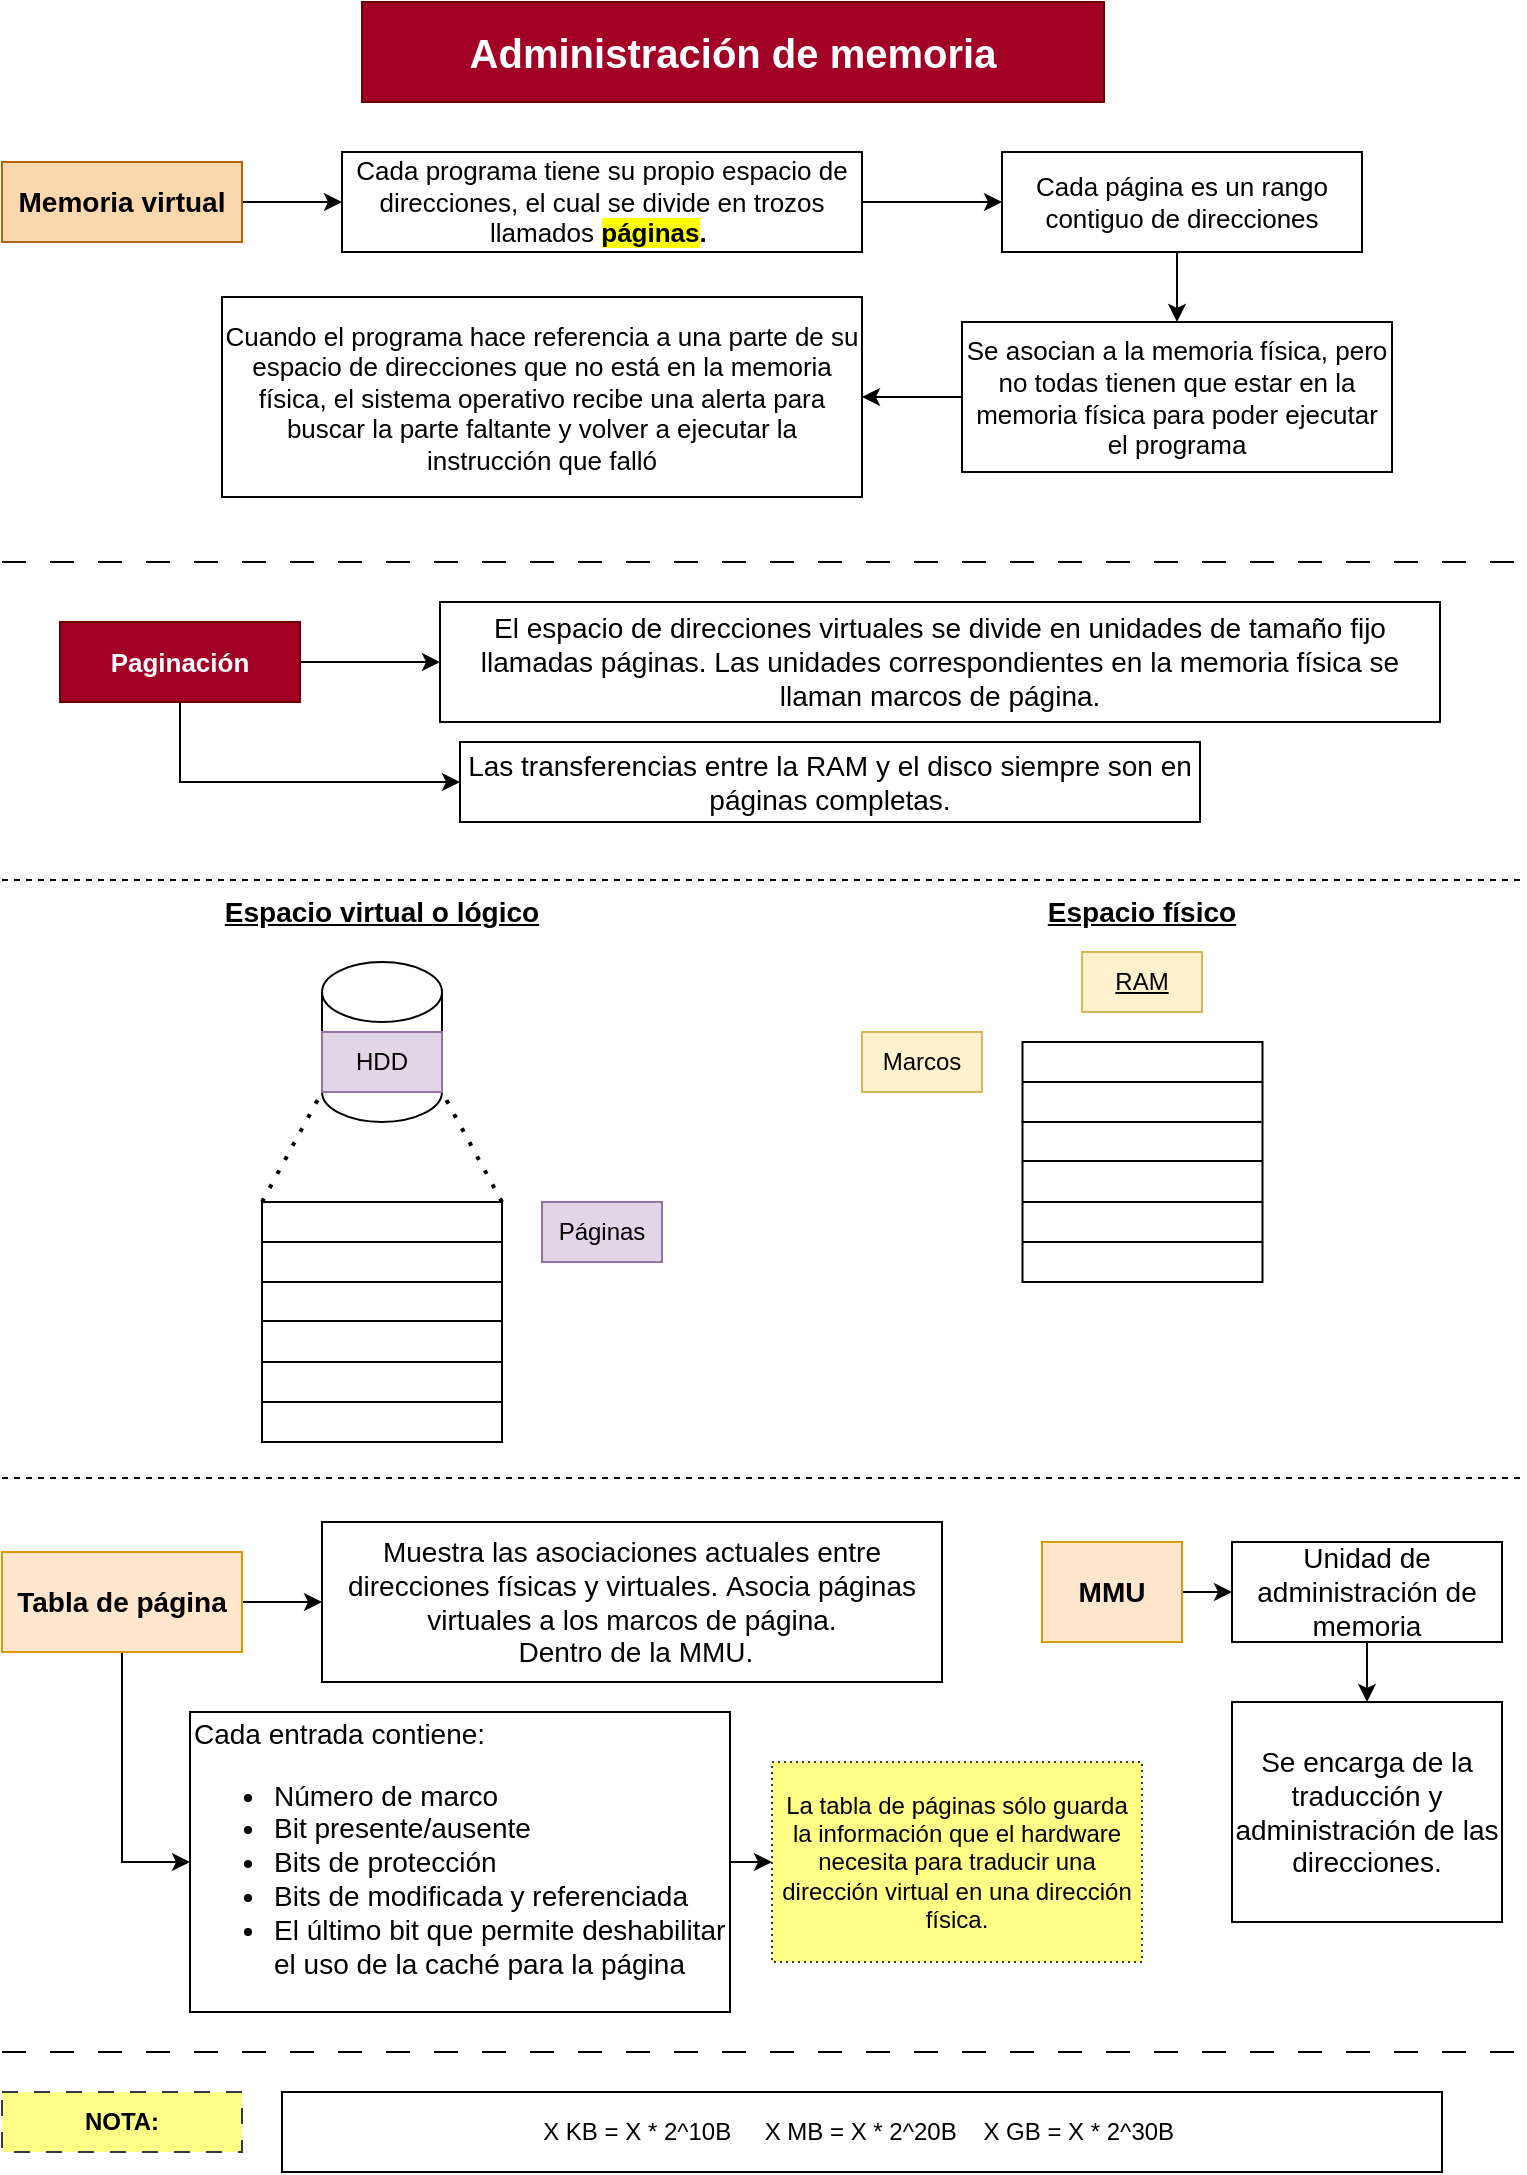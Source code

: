 <mxfile version="21.3.2" type="github" pages="3">
  <diagram name="Página-1" id="Nm0uC9RnBJCZ1rB6JZC-">
    <mxGraphModel dx="839" dy="492" grid="1" gridSize="10" guides="1" tooltips="1" connect="1" arrows="1" fold="1" page="1" pageScale="1" pageWidth="827" pageHeight="1169" math="0" shadow="0">
      <root>
        <mxCell id="0" />
        <mxCell id="1" parent="0" />
        <mxCell id="eljkDkrcAiI4HZhlrct5-1" value="&lt;font style=&quot;font-size: 20px;&quot;&gt;&lt;b style=&quot;font-size: 20px;&quot;&gt;&lt;span style=&quot;font-size: 20px;&quot;&gt;Administración de memoria&lt;/span&gt;&lt;/b&gt;&lt;/font&gt;" style="text;html=1;strokeColor=#6F0000;fillColor=#a20025;align=center;verticalAlign=middle;whiteSpace=wrap;rounded=0;fontColor=#ffffff;fontSize=20;" parent="1" vertex="1">
          <mxGeometry x="220" y="40" width="371" height="50" as="geometry" />
        </mxCell>
        <mxCell id="eljkDkrcAiI4HZhlrct5-4" style="edgeStyle=orthogonalEdgeStyle;rounded=0;orthogonalLoop=1;jettySize=auto;html=1;exitX=1;exitY=0.5;exitDx=0;exitDy=0;" parent="1" source="eljkDkrcAiI4HZhlrct5-2" target="eljkDkrcAiI4HZhlrct5-3" edge="1">
          <mxGeometry relative="1" as="geometry" />
        </mxCell>
        <mxCell id="eljkDkrcAiI4HZhlrct5-2" value="Memoria virtual" style="rounded=0;whiteSpace=wrap;html=1;fillColor=#fad7ac;strokeColor=#b46504;fontSize=14;fontStyle=1" parent="1" vertex="1">
          <mxGeometry x="40" y="120" width="120" height="40" as="geometry" />
        </mxCell>
        <mxCell id="s4GA2nrKIdpl0DyFK8-1-7" style="edgeStyle=orthogonalEdgeStyle;rounded=0;orthogonalLoop=1;jettySize=auto;html=1;exitX=1;exitY=0.5;exitDx=0;exitDy=0;" edge="1" parent="1" source="eljkDkrcAiI4HZhlrct5-3" target="m4izKbtvh7duc2V27hQV-2">
          <mxGeometry relative="1" as="geometry" />
        </mxCell>
        <mxCell id="eljkDkrcAiI4HZhlrct5-3" value="Cada programa tiene su propio espacio de direcciones, el cual se divide en trozos llamados &lt;b style=&quot;font-size: 13px;&quot;&gt;&lt;span style=&quot;background-color: rgb(255, 255, 0); font-size: 13px;&quot;&gt;páginas&lt;/span&gt;.&lt;/b&gt;&amp;nbsp;" style="rounded=0;whiteSpace=wrap;html=1;fontSize=13;" parent="1" vertex="1">
          <mxGeometry x="210" y="115" width="260" height="50" as="geometry" />
        </mxCell>
        <mxCell id="m4izKbtvh7duc2V27hQV-1" value="Cuando el programa hace referencia a una parte de su espacio de direcciones que &lt;span class=&quot;fontstyle2&quot; style=&quot;font-size: 13px;&quot;&gt;no &lt;/span&gt;&lt;span class=&quot;fontstyle0&quot; style=&quot;font-size: 13px;&quot;&gt;está en la memoria física, el sistema operativo recibe una alerta para buscar la parte faltante y volver a ejecutar la instrucción que falló&lt;/span&gt; " style="rounded=0;whiteSpace=wrap;html=1;fontSize=13;" vertex="1" parent="1">
          <mxGeometry x="150" y="187.5" width="320" height="100" as="geometry" />
        </mxCell>
        <mxCell id="s4GA2nrKIdpl0DyFK8-1-8" style="edgeStyle=orthogonalEdgeStyle;rounded=0;orthogonalLoop=1;jettySize=auto;html=1;exitX=0.5;exitY=1;exitDx=0;exitDy=0;entryX=0.5;entryY=0;entryDx=0;entryDy=0;" edge="1" parent="1" source="m4izKbtvh7duc2V27hQV-2" target="m4izKbtvh7duc2V27hQV-4">
          <mxGeometry relative="1" as="geometry" />
        </mxCell>
        <mxCell id="m4izKbtvh7duc2V27hQV-2" value="Cada página es un rango contiguo de direcciones &lt;br style=&quot;font-size: 13px;&quot;&gt;" style="rounded=0;whiteSpace=wrap;html=1;fontSize=13;" vertex="1" parent="1">
          <mxGeometry x="540" y="115" width="180" height="50" as="geometry" />
        </mxCell>
        <mxCell id="s4GA2nrKIdpl0DyFK8-1-9" style="edgeStyle=orthogonalEdgeStyle;rounded=0;orthogonalLoop=1;jettySize=auto;html=1;exitX=0;exitY=0.5;exitDx=0;exitDy=0;entryX=1;entryY=0.5;entryDx=0;entryDy=0;" edge="1" parent="1" source="m4izKbtvh7duc2V27hQV-4" target="m4izKbtvh7duc2V27hQV-1">
          <mxGeometry relative="1" as="geometry" />
        </mxCell>
        <mxCell id="m4izKbtvh7duc2V27hQV-4" value="Se asocian a la memoria física, pero no todas tienen que estar en la memoria física para poder ejecutar el programa " style="rounded=0;whiteSpace=wrap;html=1;fontSize=13;" vertex="1" parent="1">
          <mxGeometry x="520" y="200" width="215" height="75" as="geometry" />
        </mxCell>
        <mxCell id="sJCHCwhLiSYqByzaOlav-3" value="" style="shape=cylinder3;whiteSpace=wrap;html=1;boundedLbl=1;backgroundOutline=1;size=15;" vertex="1" parent="1">
          <mxGeometry x="200" y="520" width="60" height="80" as="geometry" />
        </mxCell>
        <mxCell id="sJCHCwhLiSYqByzaOlav-4" value="" style="endArrow=none;dashed=1;html=1;dashPattern=1 3;strokeWidth=2;rounded=0;" edge="1" parent="1">
          <mxGeometry width="50" height="50" relative="1" as="geometry">
            <mxPoint x="170" y="640" as="sourcePoint" />
            <mxPoint x="200" y="585" as="targetPoint" />
          </mxGeometry>
        </mxCell>
        <mxCell id="sJCHCwhLiSYqByzaOlav-5" value="" style="endArrow=none;dashed=1;html=1;dashPattern=1 3;strokeWidth=2;rounded=0;" edge="1" parent="1">
          <mxGeometry width="50" height="50" relative="1" as="geometry">
            <mxPoint x="290" y="640" as="sourcePoint" />
            <mxPoint x="260" y="585" as="targetPoint" />
          </mxGeometry>
        </mxCell>
        <mxCell id="sJCHCwhLiSYqByzaOlav-6" value="" style="whiteSpace=wrap;html=1;aspect=fixed;" vertex="1" parent="1">
          <mxGeometry x="170" y="640" width="120" height="120" as="geometry" />
        </mxCell>
        <mxCell id="sJCHCwhLiSYqByzaOlav-7" value="" style="endArrow=none;html=1;rounded=0;" edge="1" parent="1">
          <mxGeometry width="50" height="50" relative="1" as="geometry">
            <mxPoint x="170" y="660" as="sourcePoint" />
            <mxPoint x="290" y="660" as="targetPoint" />
          </mxGeometry>
        </mxCell>
        <mxCell id="sJCHCwhLiSYqByzaOlav-8" value="" style="endArrow=none;html=1;rounded=0;" edge="1" parent="1">
          <mxGeometry width="50" height="50" relative="1" as="geometry">
            <mxPoint x="169.5" y="680" as="sourcePoint" />
            <mxPoint x="289.5" y="680" as="targetPoint" />
          </mxGeometry>
        </mxCell>
        <mxCell id="sJCHCwhLiSYqByzaOlav-9" value="" style="endArrow=none;html=1;rounded=0;" edge="1" parent="1">
          <mxGeometry width="50" height="50" relative="1" as="geometry">
            <mxPoint x="170" y="699.5" as="sourcePoint" />
            <mxPoint x="290" y="699.5" as="targetPoint" />
          </mxGeometry>
        </mxCell>
        <mxCell id="sJCHCwhLiSYqByzaOlav-10" value="" style="endArrow=none;html=1;rounded=0;" edge="1" parent="1">
          <mxGeometry width="50" height="50" relative="1" as="geometry">
            <mxPoint x="170" y="720" as="sourcePoint" />
            <mxPoint x="290" y="720" as="targetPoint" />
          </mxGeometry>
        </mxCell>
        <mxCell id="sJCHCwhLiSYqByzaOlav-11" value="" style="endArrow=none;html=1;rounded=0;" edge="1" parent="1">
          <mxGeometry width="50" height="50" relative="1" as="geometry">
            <mxPoint x="170" y="740" as="sourcePoint" />
            <mxPoint x="290" y="740" as="targetPoint" />
          </mxGeometry>
        </mxCell>
        <mxCell id="sJCHCwhLiSYqByzaOlav-12" value="HDD" style="text;html=1;strokeColor=#9673a6;fillColor=#e1d5e7;align=center;verticalAlign=middle;whiteSpace=wrap;rounded=0;" vertex="1" parent="1">
          <mxGeometry x="200" y="555" width="60" height="30" as="geometry" />
        </mxCell>
        <mxCell id="sJCHCwhLiSYqByzaOlav-13" value="Espacio virtual o lógico" style="text;html=1;strokeColor=none;fillColor=none;align=center;verticalAlign=middle;whiteSpace=wrap;rounded=0;fontSize=14;fontStyle=5" vertex="1" parent="1">
          <mxGeometry x="150" y="480" width="160" height="30" as="geometry" />
        </mxCell>
        <mxCell id="sJCHCwhLiSYqByzaOlav-15" value="Espacio físico" style="text;html=1;strokeColor=none;fillColor=none;align=center;verticalAlign=middle;whiteSpace=wrap;rounded=0;fontSize=14;fontStyle=5" vertex="1" parent="1">
          <mxGeometry x="530" y="480" width="160" height="30" as="geometry" />
        </mxCell>
        <mxCell id="sJCHCwhLiSYqByzaOlav-16" value="" style="whiteSpace=wrap;html=1;aspect=fixed;" vertex="1" parent="1">
          <mxGeometry x="550.25" y="560" width="120" height="120" as="geometry" />
        </mxCell>
        <mxCell id="sJCHCwhLiSYqByzaOlav-17" value="" style="endArrow=none;html=1;rounded=0;" edge="1" parent="1">
          <mxGeometry width="50" height="50" relative="1" as="geometry">
            <mxPoint x="550.25" y="580" as="sourcePoint" />
            <mxPoint x="670.25" y="580" as="targetPoint" />
          </mxGeometry>
        </mxCell>
        <mxCell id="sJCHCwhLiSYqByzaOlav-18" value="" style="endArrow=none;html=1;rounded=0;" edge="1" parent="1">
          <mxGeometry width="50" height="50" relative="1" as="geometry">
            <mxPoint x="549.75" y="600" as="sourcePoint" />
            <mxPoint x="669.75" y="600" as="targetPoint" />
          </mxGeometry>
        </mxCell>
        <mxCell id="sJCHCwhLiSYqByzaOlav-19" value="" style="endArrow=none;html=1;rounded=0;" edge="1" parent="1">
          <mxGeometry width="50" height="50" relative="1" as="geometry">
            <mxPoint x="550.25" y="619.5" as="sourcePoint" />
            <mxPoint x="670.25" y="619.5" as="targetPoint" />
          </mxGeometry>
        </mxCell>
        <mxCell id="sJCHCwhLiSYqByzaOlav-20" value="" style="endArrow=none;html=1;rounded=0;" edge="1" parent="1">
          <mxGeometry width="50" height="50" relative="1" as="geometry">
            <mxPoint x="550.25" y="640" as="sourcePoint" />
            <mxPoint x="670.25" y="640" as="targetPoint" />
          </mxGeometry>
        </mxCell>
        <mxCell id="sJCHCwhLiSYqByzaOlav-21" value="" style="endArrow=none;html=1;rounded=0;" edge="1" parent="1">
          <mxGeometry width="50" height="50" relative="1" as="geometry">
            <mxPoint x="550.25" y="660" as="sourcePoint" />
            <mxPoint x="670.25" y="660" as="targetPoint" />
          </mxGeometry>
        </mxCell>
        <mxCell id="sJCHCwhLiSYqByzaOlav-23" value="RAM" style="text;html=1;strokeColor=#d6b656;fillColor=#fff2cc;align=center;verticalAlign=middle;whiteSpace=wrap;rounded=0;fontStyle=4" vertex="1" parent="1">
          <mxGeometry x="580" y="515" width="60" height="30" as="geometry" />
        </mxCell>
        <mxCell id="sJCHCwhLiSYqByzaOlav-24" value="Marcos" style="text;html=1;strokeColor=#d6b656;fillColor=#fff2cc;align=center;verticalAlign=middle;whiteSpace=wrap;rounded=0;" vertex="1" parent="1">
          <mxGeometry x="470" y="555" width="60" height="30" as="geometry" />
        </mxCell>
        <mxCell id="sJCHCwhLiSYqByzaOlav-25" value="Páginas" style="text;html=1;strokeColor=#9673a6;fillColor=#e1d5e7;align=center;verticalAlign=middle;whiteSpace=wrap;rounded=0;" vertex="1" parent="1">
          <mxGeometry x="310" y="640" width="60" height="30" as="geometry" />
        </mxCell>
        <mxCell id="sJCHCwhLiSYqByzaOlav-26" value="X KB = X * 2^10B&amp;nbsp; &lt;span style=&quot;white-space: pre;&quot;&gt;	&lt;/span&gt;&amp;nbsp;&lt;span style=&quot;white-space: pre;&quot;&gt;	&lt;/span&gt;X MB = X * 2^20B &lt;span style=&quot;white-space: pre;&quot;&gt;	&lt;span style=&quot;white-space: pre;&quot;&gt;	&lt;/span&gt;&lt;/span&gt; X GB = X * 2^30B&amp;nbsp;" style="text;html=1;align=center;verticalAlign=middle;whiteSpace=wrap;rounded=0;strokeColor=default;fillColor=default;" vertex="1" parent="1">
          <mxGeometry x="180" y="1085" width="580" height="40" as="geometry" />
        </mxCell>
        <mxCell id="sJCHCwhLiSYqByzaOlav-27" value="NOTA:" style="rounded=0;whiteSpace=wrap;html=1;fillColor=#ffff88;strokeColor=#36393d;dashed=1;dashPattern=8 8;fontStyle=1" vertex="1" parent="1">
          <mxGeometry x="40" y="1085" width="120" height="30" as="geometry" />
        </mxCell>
        <mxCell id="sJCHCwhLiSYqByzaOlav-28" value="" style="endArrow=none;html=1;rounded=0;dashed=1;dashPattern=12 12;" edge="1" parent="1">
          <mxGeometry width="50" height="50" relative="1" as="geometry">
            <mxPoint x="40" y="1065" as="sourcePoint" />
            <mxPoint x="800" y="1065" as="targetPoint" />
          </mxGeometry>
        </mxCell>
        <mxCell id="sJCHCwhLiSYqByzaOlav-29" style="edgeStyle=orthogonalEdgeStyle;rounded=0;orthogonalLoop=1;jettySize=auto;html=1;exitX=0.5;exitY=1;exitDx=0;exitDy=0;entryX=0;entryY=0.5;entryDx=0;entryDy=0;" edge="1" parent="1" source="sJCHCwhLiSYqByzaOlav-31" target="sJCHCwhLiSYqByzaOlav-33">
          <mxGeometry relative="1" as="geometry" />
        </mxCell>
        <mxCell id="sJCHCwhLiSYqByzaOlav-30" style="edgeStyle=orthogonalEdgeStyle;rounded=0;orthogonalLoop=1;jettySize=auto;html=1;exitX=1;exitY=0.5;exitDx=0;exitDy=0;entryX=0;entryY=0.5;entryDx=0;entryDy=0;" edge="1" parent="1" source="sJCHCwhLiSYqByzaOlav-31" target="sJCHCwhLiSYqByzaOlav-32">
          <mxGeometry relative="1" as="geometry" />
        </mxCell>
        <mxCell id="sJCHCwhLiSYqByzaOlav-31" value="Paginación" style="rounded=0;whiteSpace=wrap;html=1;fillColor=#a20025;fontColor=#ffffff;strokeColor=#6F0000;fontSize=13;fontStyle=1" vertex="1" parent="1">
          <mxGeometry x="69" y="350" width="120" height="40" as="geometry" />
        </mxCell>
        <mxCell id="sJCHCwhLiSYqByzaOlav-32" value="&lt;span style=&quot;font-weight: normal; font-size: 14px;&quot;&gt;El espacio de direcciones virtuales se divide en unidades de tamaño fijo llamadas páginas. Las unidades correspondientes en la memoria física se llaman marcos de página.&lt;/span&gt;" style="rounded=0;whiteSpace=wrap;html=1;fontSize=14;fontStyle=1" vertex="1" parent="1">
          <mxGeometry x="259" y="340" width="500" height="60" as="geometry" />
        </mxCell>
        <mxCell id="sJCHCwhLiSYqByzaOlav-33" value="Las transferencias entre la RAM y el disco siempre son en páginas completas. &lt;br style=&quot;font-size: 14px;&quot;&gt;" style="text;html=1;strokeColor=default;fillColor=default;align=center;verticalAlign=middle;whiteSpace=wrap;rounded=0;fontSize=14;" vertex="1" parent="1">
          <mxGeometry x="269" y="410" width="370" height="40" as="geometry" />
        </mxCell>
        <mxCell id="sJCHCwhLiSYqByzaOlav-34" value="" style="endArrow=none;html=1;rounded=0;dashed=1;dashPattern=12 12;" edge="1" parent="1">
          <mxGeometry width="50" height="50" relative="1" as="geometry">
            <mxPoint x="40" y="320" as="sourcePoint" />
            <mxPoint x="800" y="320" as="targetPoint" />
          </mxGeometry>
        </mxCell>
        <mxCell id="sJCHCwhLiSYqByzaOlav-38" style="edgeStyle=orthogonalEdgeStyle;rounded=0;orthogonalLoop=1;jettySize=auto;html=1;exitX=1;exitY=0.5;exitDx=0;exitDy=0;entryX=0;entryY=0.5;entryDx=0;entryDy=0;" edge="1" parent="1" source="sJCHCwhLiSYqByzaOlav-35" target="sJCHCwhLiSYqByzaOlav-36">
          <mxGeometry relative="1" as="geometry" />
        </mxCell>
        <mxCell id="s4GA2nrKIdpl0DyFK8-1-3" style="edgeStyle=orthogonalEdgeStyle;rounded=0;orthogonalLoop=1;jettySize=auto;html=1;exitX=0.5;exitY=1;exitDx=0;exitDy=0;entryX=0;entryY=0.5;entryDx=0;entryDy=0;" edge="1" parent="1" source="sJCHCwhLiSYqByzaOlav-35" target="s4GA2nrKIdpl0DyFK8-1-1">
          <mxGeometry relative="1" as="geometry" />
        </mxCell>
        <mxCell id="sJCHCwhLiSYqByzaOlav-35" value="Tabla de página" style="text;html=1;strokeColor=#d79b00;fillColor=#ffe6cc;align=center;verticalAlign=middle;whiteSpace=wrap;rounded=0;fontSize=14;fontStyle=1;rotation=0;horizontal=1;" vertex="1" parent="1">
          <mxGeometry x="40" y="815" width="120" height="50" as="geometry" />
        </mxCell>
        <mxCell id="sJCHCwhLiSYqByzaOlav-36" value="Muestra las asociaciones actuales entre direcciones físicas y virtuales.&amp;nbsp;Asocia páginas virtuales a los marcos de página.&lt;br&gt;&amp;nbsp;Dentro de la MMU." style="text;html=1;strokeColor=default;fillColor=default;align=center;verticalAlign=middle;whiteSpace=wrap;rounded=0;fontSize=14;fontStyle=0;rotation=0;horizontal=1;" vertex="1" parent="1">
          <mxGeometry x="200" y="800" width="310" height="80" as="geometry" />
        </mxCell>
        <mxCell id="sJCHCwhLiSYqByzaOlav-44" style="edgeStyle=orthogonalEdgeStyle;rounded=0;orthogonalLoop=1;jettySize=auto;html=1;exitX=1;exitY=0.5;exitDx=0;exitDy=0;" edge="1" parent="1" source="sJCHCwhLiSYqByzaOlav-42" target="sJCHCwhLiSYqByzaOlav-43">
          <mxGeometry relative="1" as="geometry" />
        </mxCell>
        <mxCell id="sJCHCwhLiSYqByzaOlav-42" value="MMU" style="text;html=1;strokeColor=#d79b00;fillColor=#ffe6cc;align=center;verticalAlign=middle;whiteSpace=wrap;rounded=0;fontSize=14;fontStyle=1;rotation=0;horizontal=1;" vertex="1" parent="1">
          <mxGeometry x="560" y="810" width="70" height="50" as="geometry" />
        </mxCell>
        <mxCell id="sJCHCwhLiSYqByzaOlav-46" style="edgeStyle=orthogonalEdgeStyle;rounded=0;orthogonalLoop=1;jettySize=auto;html=1;exitX=0.5;exitY=1;exitDx=0;exitDy=0;" edge="1" parent="1" source="sJCHCwhLiSYqByzaOlav-43" target="sJCHCwhLiSYqByzaOlav-45">
          <mxGeometry relative="1" as="geometry" />
        </mxCell>
        <mxCell id="sJCHCwhLiSYqByzaOlav-43" value="&lt;span style=&quot;font-weight: normal;&quot;&gt;Unidad de administración de memoria&lt;/span&gt;" style="text;html=1;align=center;verticalAlign=middle;whiteSpace=wrap;rounded=0;fontSize=14;fontStyle=1;rotation=0;horizontal=1;strokeColor=default;fillColor=default;" vertex="1" parent="1">
          <mxGeometry x="655" y="810" width="135" height="50" as="geometry" />
        </mxCell>
        <mxCell id="sJCHCwhLiSYqByzaOlav-45" value="&lt;span style=&quot;font-weight: normal;&quot;&gt;Se encarga de la traducción y administración de las direcciones.&lt;/span&gt;" style="text;html=1;align=center;verticalAlign=middle;whiteSpace=wrap;rounded=0;fontSize=14;fontStyle=1;rotation=0;horizontal=1;strokeColor=default;fillColor=default;" vertex="1" parent="1">
          <mxGeometry x="655" y="890" width="135" height="110" as="geometry" />
        </mxCell>
        <mxCell id="s4GA2nrKIdpl0DyFK8-1-6" style="edgeStyle=orthogonalEdgeStyle;rounded=0;orthogonalLoop=1;jettySize=auto;html=1;entryX=0;entryY=0.5;entryDx=0;entryDy=0;" edge="1" parent="1" source="s4GA2nrKIdpl0DyFK8-1-1" target="s4GA2nrKIdpl0DyFK8-1-5">
          <mxGeometry relative="1" as="geometry" />
        </mxCell>
        <mxCell id="s4GA2nrKIdpl0DyFK8-1-1" value="&lt;span style=&quot;font-weight: normal; font-size: 14px;&quot;&gt;Cada entrada contiene:&amp;nbsp;&lt;br style=&quot;font-size: 14px;&quot;&gt;&lt;ul style=&quot;font-size: 14px;&quot;&gt;&lt;li style=&quot;font-size: 14px;&quot;&gt;&lt;span style=&quot;font-weight: normal; font-size: 14px;&quot;&gt;Número de marco&lt;/span&gt;&lt;/li&gt;&lt;li style=&quot;font-size: 14px;&quot;&gt;&lt;span style=&quot;font-weight: normal; font-size: 14px;&quot;&gt;Bit presente/ausente&lt;/span&gt;&lt;/li&gt;&lt;li style=&quot;font-size: 14px;&quot;&gt;&lt;span style=&quot;font-weight: normal; font-size: 14px;&quot;&gt;Bits de protección&lt;/span&gt;&lt;/li&gt;&lt;li style=&quot;font-size: 14px;&quot;&gt;&lt;span style=&quot;font-weight: normal; font-size: 14px;&quot;&gt;Bits de modificada y referenciada&lt;/span&gt;&lt;/li&gt;&lt;li style=&quot;font-size: 14px;&quot;&gt;&lt;span style=&quot;font-weight: normal; font-size: 14px;&quot;&gt;El último bit que permite deshabilitar el uso de la caché para la página&lt;/span&gt;&lt;/li&gt;&lt;/ul&gt;&lt;/span&gt;" style="text;html=1;align=left;verticalAlign=middle;whiteSpace=wrap;rounded=0;fontSize=14;fontStyle=1;rotation=0;horizontal=1;strokeColor=default;fillColor=default;" vertex="1" parent="1">
          <mxGeometry x="134" y="895" width="270" height="150" as="geometry" />
        </mxCell>
        <mxCell id="s4GA2nrKIdpl0DyFK8-1-5" value="La tabla de páginas sólo guarda la información que el hardware necesita para traducir una dirección virtual en una dirección física." style="text;html=1;strokeColor=#36393d;fillColor=#ffff88;align=center;verticalAlign=middle;whiteSpace=wrap;rounded=0;dashed=1;dashPattern=1 2;" vertex="1" parent="1">
          <mxGeometry x="425" y="920" width="185" height="100" as="geometry" />
        </mxCell>
        <mxCell id="s4GA2nrKIdpl0DyFK8-1-10" value="" style="endArrow=none;html=1;rounded=0;dashed=1;" edge="1" parent="1">
          <mxGeometry width="50" height="50" relative="1" as="geometry">
            <mxPoint x="40" y="479" as="sourcePoint" />
            <mxPoint x="800" y="479" as="targetPoint" />
          </mxGeometry>
        </mxCell>
        <mxCell id="s4GA2nrKIdpl0DyFK8-1-11" value="" style="endArrow=none;html=1;rounded=0;dashed=1;" edge="1" parent="1">
          <mxGeometry width="50" height="50" relative="1" as="geometry">
            <mxPoint x="40" y="778" as="sourcePoint" />
            <mxPoint x="800" y="778" as="targetPoint" />
          </mxGeometry>
        </mxCell>
      </root>
    </mxGraphModel>
  </diagram>
  <diagram id="3Go7hnfQIz7NoIfCy7m9" name="Página-3">
    <mxGraphModel dx="839" dy="1661" grid="1" gridSize="10" guides="1" tooltips="1" connect="1" arrows="1" fold="1" page="1" pageScale="1" pageWidth="827" pageHeight="1169" math="0" shadow="0">
      <root>
        <mxCell id="0" />
        <mxCell id="1" parent="0" />
        <mxCell id="4tzdqPOuqvQdjOBXl9oD-1" style="edgeStyle=orthogonalEdgeStyle;rounded=0;orthogonalLoop=1;jettySize=auto;html=1;exitX=1;exitY=0.5;exitDx=0;exitDy=0;" edge="1" parent="1" source="4tzdqPOuqvQdjOBXl9oD-2" target="4tzdqPOuqvQdjOBXl9oD-4">
          <mxGeometry relative="1" as="geometry" />
        </mxCell>
        <mxCell id="4tzdqPOuqvQdjOBXl9oD-2" value="Fallo de página" style="text;html=1;strokeColor=#d79b00;fillColor=#ffe6cc;align=center;verticalAlign=middle;whiteSpace=wrap;rounded=0;fontSize=14;fontStyle=1;rotation=0;horizontal=1;" vertex="1" parent="1">
          <mxGeometry x="60" y="-1120" width="120" height="50" as="geometry" />
        </mxCell>
        <mxCell id="4tzdqPOuqvQdjOBXl9oD-3" style="edgeStyle=orthogonalEdgeStyle;rounded=0;orthogonalLoop=1;jettySize=auto;html=1;exitX=0.5;exitY=1;exitDx=0;exitDy=0;entryX=0.5;entryY=0;entryDx=0;entryDy=0;" edge="1" parent="1" source="4tzdqPOuqvQdjOBXl9oD-4" target="4tzdqPOuqvQdjOBXl9oD-5">
          <mxGeometry relative="1" as="geometry" />
        </mxCell>
        <mxCell id="4tzdqPOuqvQdjOBXl9oD-4" value="&lt;span style=&quot;font-weight: normal;&quot;&gt;Se produce cuando una página no posee una asociación en la tabla de página.&lt;/span&gt;" style="text;html=1;align=center;verticalAlign=middle;whiteSpace=wrap;rounded=0;fontSize=14;fontStyle=1;rotation=0;horizontal=1;strokeColor=default;" vertex="1" parent="1">
          <mxGeometry x="234.75" y="-1120" width="310" height="50" as="geometry" />
        </mxCell>
        <mxCell id="4tzdqPOuqvQdjOBXl9oD-5" value="El sistema operativo selecciona un marco de página que se utilice poco y escribe su contenido de vuelta al disco (si no es que ya está ahí). Después obtiene la página que se acaba de referenciar en el marco de página que se acaba de liberar, cambia la asociación y reinicia la instrucción que originó el trap. " style="text;html=1;align=center;verticalAlign=middle;whiteSpace=wrap;rounded=0;fontSize=13;fontStyle=0;rotation=0;horizontal=1;strokeColor=default;" vertex="1" parent="1">
          <mxGeometry x="30" y="-1040" width="740" height="60" as="geometry" />
        </mxCell>
      </root>
    </mxGraphModel>
  </diagram>
  <diagram id="FO3VhN4L7RLRFYbnFO5b" name="Página-2">
    <mxGraphModel dx="839" dy="492" grid="1" gridSize="10" guides="1" tooltips="1" connect="1" arrows="1" fold="1" page="1" pageScale="1" pageWidth="827" pageHeight="1169" math="0" shadow="0">
      <root>
        <mxCell id="0" />
        <mxCell id="1" parent="0" />
        <mxCell id="u8eRVmUPsow33GFepTV0-1" value="Ejemplo y explicación de paginación:&amp;nbsp;" style="text;html=1;strokeColor=default;fillColor=none;align=center;verticalAlign=middle;whiteSpace=wrap;rounded=0;fontSize=14;" vertex="1" parent="1">
          <mxGeometry x="30" y="50" width="270" height="50" as="geometry" />
        </mxCell>
        <mxCell id="u8eRVmUPsow33GFepTV0-2" value="En este ejemplo, tenemos una computadora que genera direcciones de 16 bits, desde 0 hasta 64 K. Éstas son las direcciones virtuales. Sin embargo, esta computadora sólo tiene 32 KB de memoria física. Así, aunque se pueden escribir programas de 64 KB, no se pueden cargar completos en memoria y ejecutarse. No obstante, una copia completa de la imagen básica de un programa, de hasta 64 KB, debe estar presente en el disco para que las partes se puedan traer a la memoria según sea necesario. El espacio de direcciones virtuales se divide en unidades de tamaño fijo llamadas &lt;span class=&quot;fontstyle2&quot; style=&quot;font-size: 14px;&quot;&gt;páginas&lt;/span&gt;&lt;span class=&quot;fontstyle0&quot; style=&quot;font-size: 14px;&quot;&gt;. Las unidades correspondientes en la memoria física se llaman &lt;/span&gt;&lt;span class=&quot;fontstyle2&quot; style=&quot;font-size: 14px;&quot;&gt;marcos de página&lt;/span&gt;&lt;span class=&quot;fontstyle0&quot; style=&quot;font-size: 14px;&quot;&gt;. Las páginas y los marcos de página por lo general son del mismo tamaño. En este ejemplo son de 4 KB, pero en sistemas reales se han utilizado tamaños de página desde 512 bytes hasta 64 KB. Con 64 KB de espacio de direcciones virtuales y 32 KB de memoria física obtenemos 16 páginas virtuales y 8 marcos de página. Las transferencias entre la RAM y el disco siempre son en páginas completas.&lt;/span&gt; " style="text;html=1;strokeColor=default;fillColor=none;align=left;verticalAlign=middle;whiteSpace=wrap;rounded=0;fontSize=14;horizontal=1;" vertex="1" parent="1">
          <mxGeometry x="30" y="120" width="660" height="230" as="geometry" />
        </mxCell>
        <mxCell id="u8eRVmUPsow33GFepTV0-3" value="El rango marcado de 0K a 4 K significa que las direcciones virtuales o físicas en esa página son de 0 a 4095. El rango de 4 K a 8 K se refiere a las&amp;nbsp;&lt;span class=&quot;fontstyle0&quot; style=&quot;font-size: 14px;&quot;&gt;direcciones de 4096 a 8191 y así en lo sucesivo. Cada página contiene exactamente 4096 direcciones que empiezan en un múltiplo de 4096 y terminan uno antes del múltiplo de 4096.&lt;br style=&quot;font-size: 14px;&quot;&gt;Por ejemplo, cuando el programa trata de acceder a la dirección 0 usando la instrucción&amp;nbsp;&lt;/span&gt;&lt;span class=&quot;fontstyle4&quot; style=&quot;font-size: 14px;&quot;&gt;MOV REG,0&amp;nbsp;&lt;/span&gt;&lt;span class=&quot;fontstyle0&quot; style=&quot;font-size: 14px;&quot;&gt;la dirección virtual 0 se envía a la MMU. La MMU ve que esta dirección virtual está en la página 0 (0 a 4095), que de acuerdo con su asociación es el marco de página 2 (8192 a 12287). Así, transforma la dirección en 8192 y envía la dirección 8192 al bus. &lt;u&gt;La memoria no sabe nada acerca de la MMU&lt;/u&gt; y sólo ve una petición para leer o escribir en la dirección 8192, la cual cumple. De esta manera, la MMU ha asociado efectivamente todas las direcciones virtuales entre 0 y 4095 sobre las direcciones físicas de 8192 a 12287.&lt;/span&gt; " style="text;html=1;strokeColor=default;fillColor=none;align=left;verticalAlign=middle;whiteSpace=wrap;rounded=0;fontSize=14;" vertex="1" parent="1">
          <mxGeometry x="30" y="380" width="590" height="260" as="geometry" />
        </mxCell>
      </root>
    </mxGraphModel>
  </diagram>
</mxfile>
